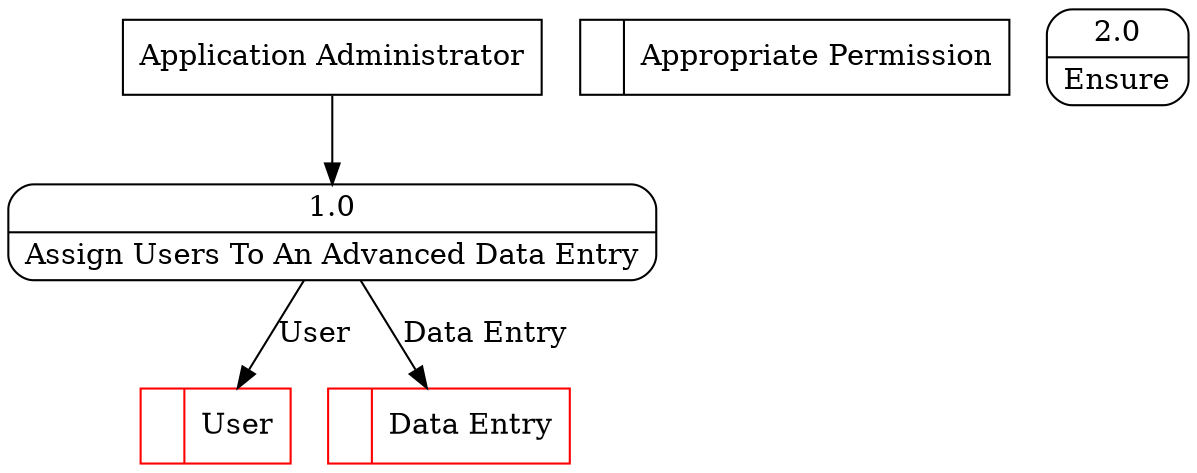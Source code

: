 digraph dfd2{ 
node[shape=record]
200 [label="<f0>  |<f1> User " color=red];
201 [label="<f0>  |<f1> Appropriate Permission " ];
202 [label="<f0>  |<f1> Data Entry " color=red];
203 [label="Application Administrator" shape=box];
204 [label="{<f0> 1.0|<f1> Assign Users To An Advanced Data Entry }" shape=Mrecord];
205 [label="{<f0> 2.0|<f1> Ensure }" shape=Mrecord];
203 -> 204
204 -> 200 [label="User"]
204 -> 202 [label="Data Entry"]
}